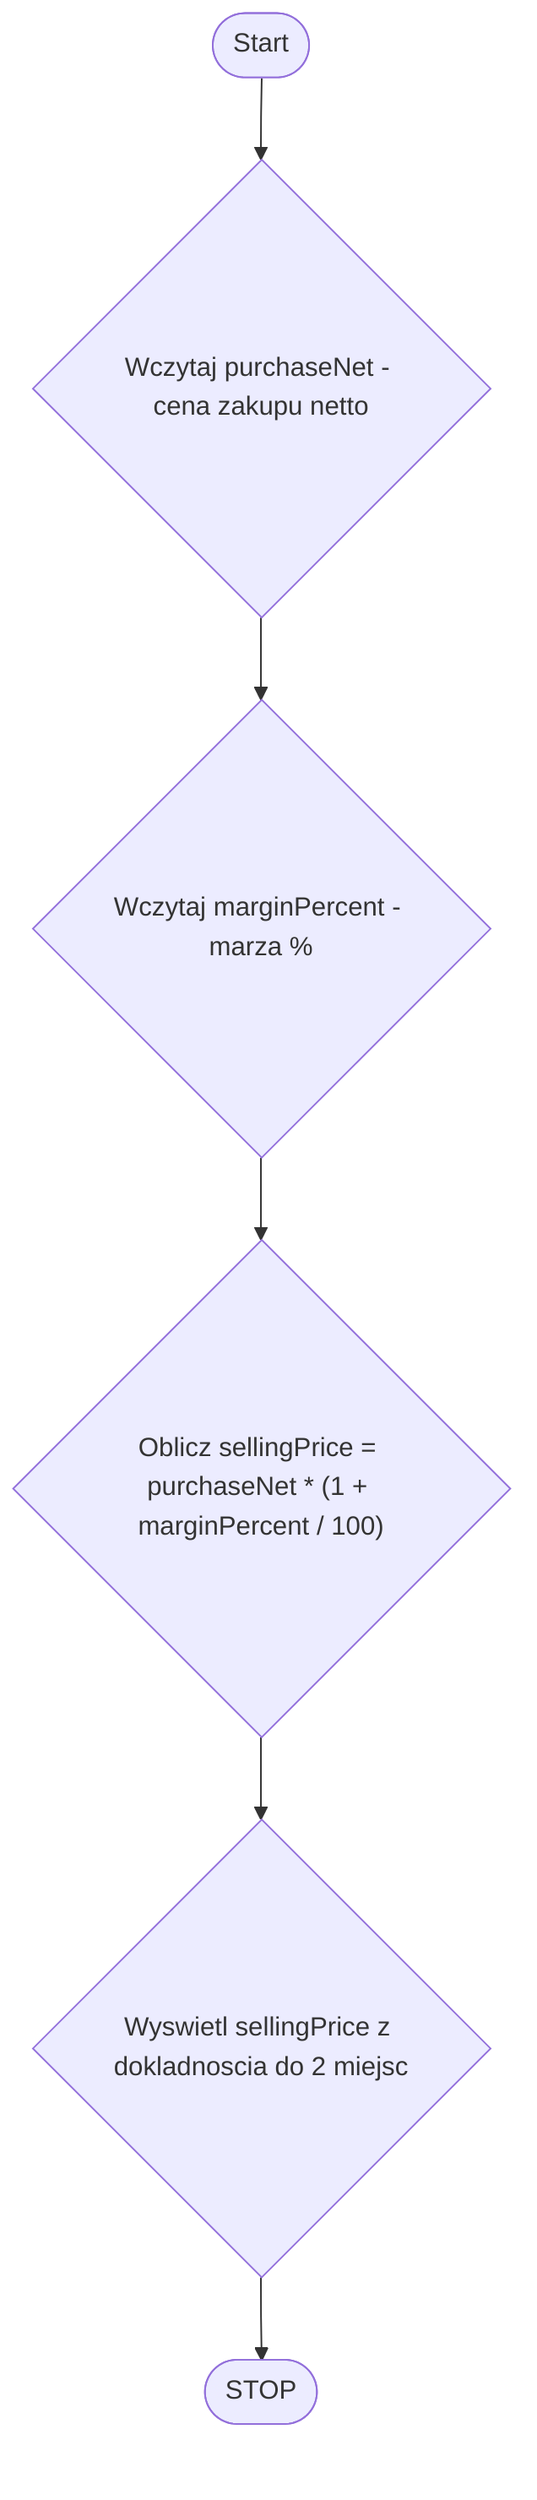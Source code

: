 flowchart TD
    Start([Start]) --> A{"Wczytaj purchaseNet - cena zakupu netto"}
    A --> B{"Wczytaj marginPercent - marza %"}
    B --> C{"Oblicz sellingPrice = purchaseNet * (1 + marginPercent / 100)"}
    C --> D{"Wyswietl sellingPrice z dokladnoscia do 2 miejsc"}
    D --> End([STOP])